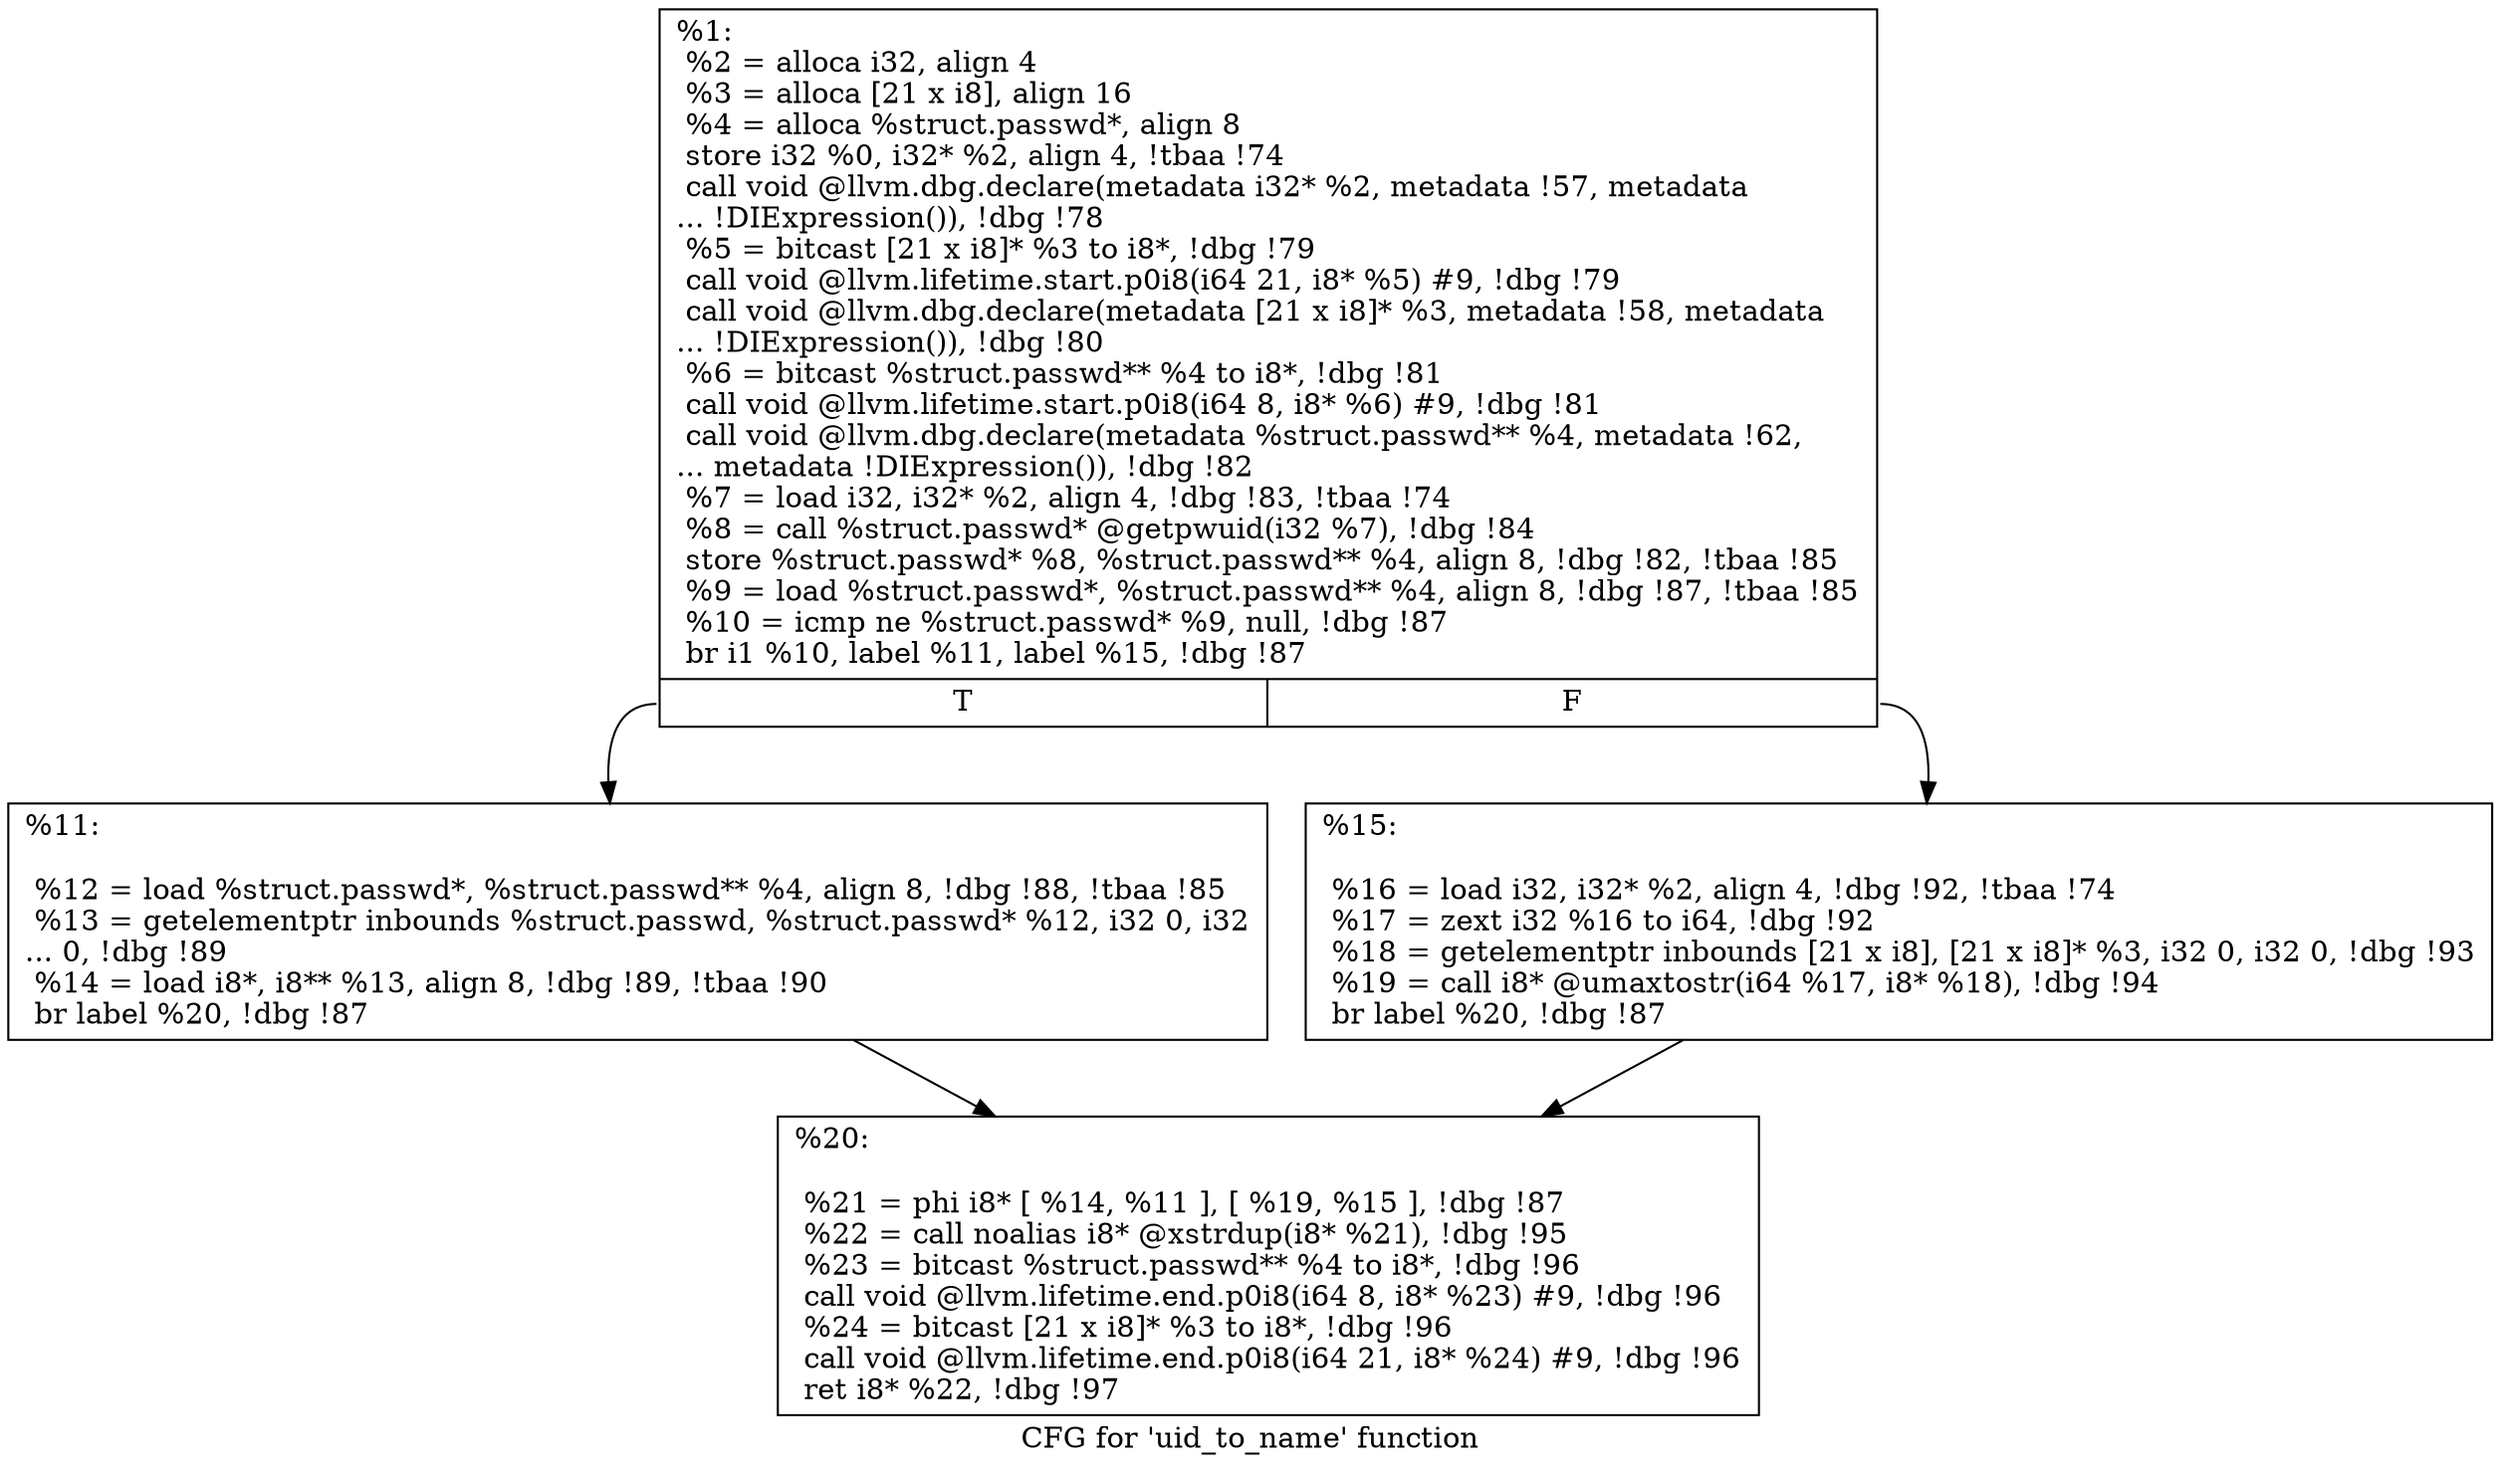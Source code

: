 digraph "CFG for 'uid_to_name' function" {
	label="CFG for 'uid_to_name' function";

	Node0x14311f0 [shape=record,label="{%1:\l  %2 = alloca i32, align 4\l  %3 = alloca [21 x i8], align 16\l  %4 = alloca %struct.passwd*, align 8\l  store i32 %0, i32* %2, align 4, !tbaa !74\l  call void @llvm.dbg.declare(metadata i32* %2, metadata !57, metadata\l... !DIExpression()), !dbg !78\l  %5 = bitcast [21 x i8]* %3 to i8*, !dbg !79\l  call void @llvm.lifetime.start.p0i8(i64 21, i8* %5) #9, !dbg !79\l  call void @llvm.dbg.declare(metadata [21 x i8]* %3, metadata !58, metadata\l... !DIExpression()), !dbg !80\l  %6 = bitcast %struct.passwd** %4 to i8*, !dbg !81\l  call void @llvm.lifetime.start.p0i8(i64 8, i8* %6) #9, !dbg !81\l  call void @llvm.dbg.declare(metadata %struct.passwd** %4, metadata !62,\l... metadata !DIExpression()), !dbg !82\l  %7 = load i32, i32* %2, align 4, !dbg !83, !tbaa !74\l  %8 = call %struct.passwd* @getpwuid(i32 %7), !dbg !84\l  store %struct.passwd* %8, %struct.passwd** %4, align 8, !dbg !82, !tbaa !85\l  %9 = load %struct.passwd*, %struct.passwd** %4, align 8, !dbg !87, !tbaa !85\l  %10 = icmp ne %struct.passwd* %9, null, !dbg !87\l  br i1 %10, label %11, label %15, !dbg !87\l|{<s0>T|<s1>F}}"];
	Node0x14311f0:s0 -> Node0x1431270;
	Node0x14311f0:s1 -> Node0x14312c0;
	Node0x1431270 [shape=record,label="{%11:\l\l  %12 = load %struct.passwd*, %struct.passwd** %4, align 8, !dbg !88, !tbaa !85\l  %13 = getelementptr inbounds %struct.passwd, %struct.passwd* %12, i32 0, i32\l... 0, !dbg !89\l  %14 = load i8*, i8** %13, align 8, !dbg !89, !tbaa !90\l  br label %20, !dbg !87\l}"];
	Node0x1431270 -> Node0x1431310;
	Node0x14312c0 [shape=record,label="{%15:\l\l  %16 = load i32, i32* %2, align 4, !dbg !92, !tbaa !74\l  %17 = zext i32 %16 to i64, !dbg !92\l  %18 = getelementptr inbounds [21 x i8], [21 x i8]* %3, i32 0, i32 0, !dbg !93\l  %19 = call i8* @umaxtostr(i64 %17, i8* %18), !dbg !94\l  br label %20, !dbg !87\l}"];
	Node0x14312c0 -> Node0x1431310;
	Node0x1431310 [shape=record,label="{%20:\l\l  %21 = phi i8* [ %14, %11 ], [ %19, %15 ], !dbg !87\l  %22 = call noalias i8* @xstrdup(i8* %21), !dbg !95\l  %23 = bitcast %struct.passwd** %4 to i8*, !dbg !96\l  call void @llvm.lifetime.end.p0i8(i64 8, i8* %23) #9, !dbg !96\l  %24 = bitcast [21 x i8]* %3 to i8*, !dbg !96\l  call void @llvm.lifetime.end.p0i8(i64 21, i8* %24) #9, !dbg !96\l  ret i8* %22, !dbg !97\l}"];
}
